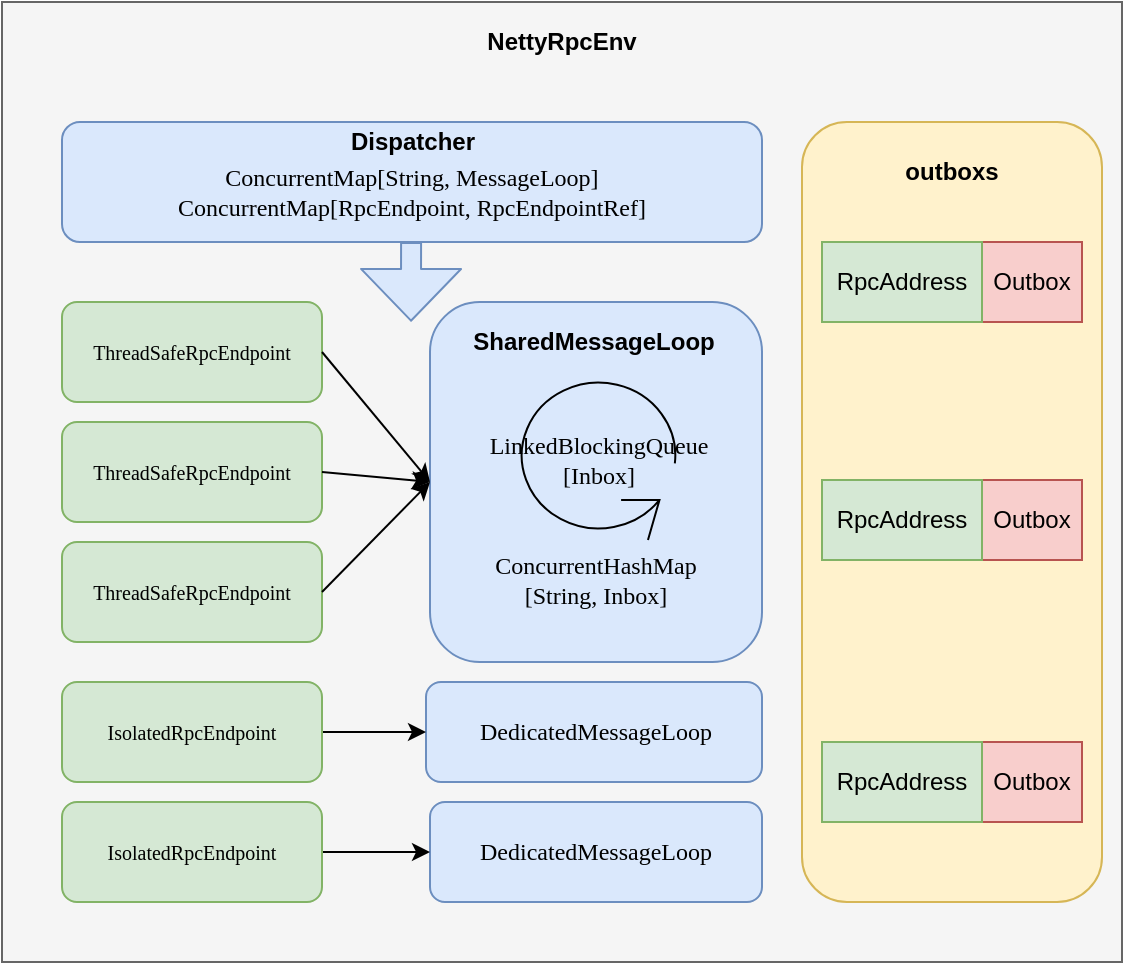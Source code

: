 <mxfile version="14.5.1" type="device" pages="2"><diagram id="4sxOEDvmSLqkRB3jj3SJ" name="第 1 页"><mxGraphModel dx="922" dy="634" grid="1" gridSize="10" guides="1" tooltips="1" connect="1" arrows="1" fold="1" page="1" pageScale="1" pageWidth="827" pageHeight="1169" math="0" shadow="0"><root><mxCell id="0"/><mxCell id="1" parent="0"/><mxCell id="brP2XBiwOtvh43Von_nq-1" value="" style="rounded=0;whiteSpace=wrap;html=1;fillColor=#f5f5f5;strokeColor=#666666;fontColor=#333333;" parent="1" vertex="1"><mxGeometry x="80" y="80" width="560" height="480" as="geometry"/></mxCell><mxCell id="brP2XBiwOtvh43Von_nq-2" value="NettyRpcEnv" style="text;html=1;strokeColor=none;fillColor=none;align=center;verticalAlign=middle;whiteSpace=wrap;rounded=0;fontStyle=1" parent="1" vertex="1"><mxGeometry x="340" y="90" width="40" height="20" as="geometry"/></mxCell><mxCell id="brP2XBiwOtvh43Von_nq-3" value="" style="rounded=1;whiteSpace=wrap;html=1;fillColor=#fff2cc;strokeColor=#d6b656;" parent="1" vertex="1"><mxGeometry x="480" y="140" width="150" height="390" as="geometry"/></mxCell><mxCell id="brP2XBiwOtvh43Von_nq-4" value="outboxs" style="text;html=1;strokeColor=none;fillColor=none;align=center;verticalAlign=middle;whiteSpace=wrap;rounded=0;fontStyle=1" parent="1" vertex="1"><mxGeometry x="535" y="155" width="40" height="20" as="geometry"/></mxCell><mxCell id="brP2XBiwOtvh43Von_nq-5" value="" style="rounded=1;whiteSpace=wrap;html=1;fillColor=#dae8fc;strokeColor=#6c8ebf;" parent="1" vertex="1"><mxGeometry x="110" y="140" width="350" height="60" as="geometry"/></mxCell><mxCell id="brP2XBiwOtvh43Von_nq-6" value="Dispatcher" style="text;html=1;strokeColor=none;fillColor=none;align=center;verticalAlign=middle;whiteSpace=wrap;rounded=0;fontStyle=1" parent="1" vertex="1"><mxGeometry x="242.5" y="140" width="85" height="20" as="geometry"/></mxCell><mxCell id="brP2XBiwOtvh43Von_nq-8" value="Outbox" style="rounded=0;whiteSpace=wrap;html=1;fillColor=#f8cecc;strokeColor=#b85450;" parent="1" vertex="1"><mxGeometry x="570" y="200" width="50" height="40" as="geometry"/></mxCell><mxCell id="brP2XBiwOtvh43Von_nq-9" value="RpcAddress" style="rounded=0;whiteSpace=wrap;html=1;fillColor=#d5e8d4;strokeColor=#82b366;" parent="1" vertex="1"><mxGeometry x="490" y="200" width="80" height="40" as="geometry"/></mxCell><mxCell id="brP2XBiwOtvh43Von_nq-10" value="Outbox" style="rounded=0;whiteSpace=wrap;html=1;fillColor=#f8cecc;strokeColor=#b85450;" parent="1" vertex="1"><mxGeometry x="570" y="319" width="50" height="40" as="geometry"/></mxCell><mxCell id="brP2XBiwOtvh43Von_nq-11" value="RpcAddress" style="rounded=0;whiteSpace=wrap;html=1;fillColor=#d5e8d4;strokeColor=#82b366;" parent="1" vertex="1"><mxGeometry x="490" y="319" width="80" height="40" as="geometry"/></mxCell><mxCell id="brP2XBiwOtvh43Von_nq-12" value="Outbox" style="rounded=0;whiteSpace=wrap;html=1;fillColor=#f8cecc;strokeColor=#b85450;" parent="1" vertex="1"><mxGeometry x="570" y="450" width="50" height="40" as="geometry"/></mxCell><mxCell id="brP2XBiwOtvh43Von_nq-13" value="RpcAddress" style="rounded=0;whiteSpace=wrap;html=1;fillColor=#d5e8d4;strokeColor=#82b366;" parent="1" vertex="1"><mxGeometry x="490" y="450" width="80" height="40" as="geometry"/></mxCell><mxCell id="brP2XBiwOtvh43Von_nq-15" value="" style="rounded=1;whiteSpace=wrap;html=1;fillColor=#dae8fc;strokeColor=#6c8ebf;" parent="1" vertex="1"><mxGeometry x="294" y="230" width="166" height="180" as="geometry"/></mxCell><mxCell id="brP2XBiwOtvh43Von_nq-16" value="" style="rounded=1;whiteSpace=wrap;html=1;fillColor=#dae8fc;strokeColor=#6c8ebf;" parent="1" vertex="1"><mxGeometry x="294" y="480" width="166" height="50" as="geometry"/></mxCell><mxCell id="brP2XBiwOtvh43Von_nq-17" value="SharedMessageLoop" style="text;html=1;strokeColor=none;fillColor=none;align=center;verticalAlign=middle;whiteSpace=wrap;rounded=0;fontStyle=1" parent="1" vertex="1"><mxGeometry x="317" y="230" width="118" height="40" as="geometry"/></mxCell><mxCell id="brP2XBiwOtvh43Von_nq-18" value="" style="rounded=1;whiteSpace=wrap;html=1;fillColor=#dae8fc;strokeColor=#6c8ebf;" parent="1" vertex="1"><mxGeometry x="292" y="420" width="168" height="50" as="geometry"/></mxCell><mxCell id="brP2XBiwOtvh43Von_nq-19" value="&lt;p class=&quot;p1&quot; style=&quot;margin: 0px ; font-stretch: normal ; line-height: normal ; font-family: &amp;#34;menlo&amp;#34;&quot;&gt;&lt;span class=&quot;s1&quot;&gt;DedicatedMessageLoop&lt;/span&gt;&lt;/p&gt;" style="text;html=1;strokeColor=none;fillColor=none;align=center;verticalAlign=middle;whiteSpace=wrap;rounded=0;" parent="1" vertex="1"><mxGeometry x="302" y="490" width="150" height="30" as="geometry"/></mxCell><mxCell id="brP2XBiwOtvh43Von_nq-21" value="&lt;p class=&quot;p1&quot; style=&quot;margin: 0px ; font-stretch: normal ; line-height: normal ; font-family: &amp;#34;menlo&amp;#34;&quot;&gt;&lt;span class=&quot;s1&quot;&gt;DedicatedMessageLoop&lt;/span&gt;&lt;/p&gt;" style="text;html=1;strokeColor=none;fillColor=none;align=center;verticalAlign=middle;whiteSpace=wrap;rounded=0;" parent="1" vertex="1"><mxGeometry x="302" y="430" width="150" height="30" as="geometry"/></mxCell><mxCell id="brP2XBiwOtvh43Von_nq-29" style="edgeStyle=orthogonalEdgeStyle;rounded=0;orthogonalLoop=1;jettySize=auto;html=1;entryX=0;entryY=0.5;entryDx=0;entryDy=0;fontSize=10;" parent="1" source="brP2XBiwOtvh43Von_nq-22" target="brP2XBiwOtvh43Von_nq-16" edge="1"><mxGeometry relative="1" as="geometry"/></mxCell><mxCell id="brP2XBiwOtvh43Von_nq-22" value="&lt;span style=&quot;font-family: &amp;#34;menlo&amp;#34; ; font-size: 10px&quot;&gt;IsolatedRpcEndpoint&lt;/span&gt;" style="rounded=1;whiteSpace=wrap;html=1;fillColor=#d5e8d4;strokeColor=#82b366;" parent="1" vertex="1"><mxGeometry x="110" y="480" width="130" height="50" as="geometry"/></mxCell><mxCell id="brP2XBiwOtvh43Von_nq-23" value="&lt;p class=&quot;p1&quot; style=&quot;margin: 0px; font-stretch: normal; line-height: normal; font-family: menlo; font-size: 10px;&quot;&gt;&lt;span class=&quot;s1&quot; style=&quot;font-size: 10px;&quot;&gt;ThreadSafeRpcEndpoint&lt;/span&gt;&lt;/p&gt;" style="rounded=1;whiteSpace=wrap;html=1;fontSize=10;fillColor=#d5e8d4;strokeColor=#82b366;" parent="1" vertex="1"><mxGeometry x="110" y="290" width="130" height="50" as="geometry"/></mxCell><mxCell id="brP2XBiwOtvh43Von_nq-24" value="&lt;span style=&quot;font-family: &amp;#34;menlo&amp;#34; ; font-size: 10px&quot;&gt;ThreadSafeRpcEndpoint&lt;/span&gt;" style="rounded=1;whiteSpace=wrap;html=1;fillColor=#d5e8d4;strokeColor=#82b366;" parent="1" vertex="1"><mxGeometry x="110" y="230" width="130" height="50" as="geometry"/></mxCell><mxCell id="brP2XBiwOtvh43Von_nq-28" style="edgeStyle=orthogonalEdgeStyle;rounded=0;orthogonalLoop=1;jettySize=auto;html=1;entryX=0;entryY=0.5;entryDx=0;entryDy=0;fontSize=10;" parent="1" source="brP2XBiwOtvh43Von_nq-25" target="brP2XBiwOtvh43Von_nq-18" edge="1"><mxGeometry relative="1" as="geometry"/></mxCell><mxCell id="brP2XBiwOtvh43Von_nq-25" value="&lt;span style=&quot;font-family: menlo; font-size: 10px;&quot;&gt;IsolatedRpcEndpoint&lt;/span&gt;" style="rounded=1;whiteSpace=wrap;html=1;fontSize=10;fillColor=#d5e8d4;strokeColor=#82b366;" parent="1" vertex="1"><mxGeometry x="110" y="420" width="130" height="50" as="geometry"/></mxCell><mxCell id="brP2XBiwOtvh43Von_nq-26" value="&lt;p class=&quot;p1&quot; style=&quot;margin: 0px ; font-stretch: normal ; line-height: normal ; font-family: &amp;#34;menlo&amp;#34;&quot;&gt;&lt;span style=&quot;font-size: 10px&quot;&gt;ThreadSafeRpcEndpoint&lt;/span&gt;&lt;br&gt;&lt;/p&gt;" style="rounded=1;whiteSpace=wrap;html=1;fillColor=#d5e8d4;strokeColor=#82b366;" parent="1" vertex="1"><mxGeometry x="110" y="350" width="130" height="50" as="geometry"/></mxCell><mxCell id="brP2XBiwOtvh43Von_nq-30" value="" style="endArrow=classic;html=1;fontSize=10;exitX=1;exitY=0.5;exitDx=0;exitDy=0;entryX=0;entryY=0.5;entryDx=0;entryDy=0;" parent="1" source="brP2XBiwOtvh43Von_nq-24" target="brP2XBiwOtvh43Von_nq-15" edge="1"><mxGeometry width="50" height="50" relative="1" as="geometry"><mxPoint x="340" y="400" as="sourcePoint"/><mxPoint x="390" y="350" as="targetPoint"/></mxGeometry></mxCell><mxCell id="brP2XBiwOtvh43Von_nq-31" value="" style="endArrow=classic;html=1;fontSize=10;exitX=1;exitY=0.5;exitDx=0;exitDy=0;entryX=0;entryY=0.5;entryDx=0;entryDy=0;" parent="1" source="brP2XBiwOtvh43Von_nq-26" target="brP2XBiwOtvh43Von_nq-15" edge="1"><mxGeometry width="50" height="50" relative="1" as="geometry"><mxPoint x="340" y="400" as="sourcePoint"/><mxPoint x="390" y="350" as="targetPoint"/></mxGeometry></mxCell><mxCell id="brP2XBiwOtvh43Von_nq-32" value="" style="endArrow=classic;html=1;fontSize=10;exitX=1;exitY=0.5;exitDx=0;exitDy=0;entryX=0;entryY=0.5;entryDx=0;entryDy=0;" parent="1" source="brP2XBiwOtvh43Von_nq-23" target="brP2XBiwOtvh43Von_nq-15" edge="1"><mxGeometry width="50" height="50" relative="1" as="geometry"><mxPoint x="340" y="400" as="sourcePoint"/><mxPoint x="390" y="350" as="targetPoint"/></mxGeometry></mxCell><mxCell id="brP2XBiwOtvh43Von_nq-33" value="&lt;p class=&quot;p1&quot; style=&quot;margin: 0px ; font-stretch: normal ; font-size: 12px ; line-height: normal ; font-family: &amp;#34;menlo&amp;#34;&quot;&gt;&lt;span class=&quot;s1&quot;&gt;ConcurrentMap[String, MessageLoop]&lt;/span&gt;&lt;/p&gt;&lt;p class=&quot;p1&quot; style=&quot;margin: 0px ; font-stretch: normal ; font-size: 12px ; line-height: normal ; font-family: &amp;#34;menlo&amp;#34;&quot;&gt;&lt;span class=&quot;s1&quot;&gt;&lt;/span&gt;&lt;/p&gt;&lt;p class=&quot;p1&quot; style=&quot;margin: 0px ; font-stretch: normal ; font-size: 12px ; line-height: normal ; font-family: &amp;#34;menlo&amp;#34;&quot;&gt;&lt;span class=&quot;s1&quot;&gt;ConcurrentMap[&lt;/span&gt;&lt;span class=&quot;s1&quot;&gt;RpcEndpoint, RpcEndpointRef]&lt;/span&gt;&lt;/p&gt;" style="text;html=1;strokeColor=none;fillColor=none;align=center;verticalAlign=middle;whiteSpace=wrap;rounded=0;fontSize=10;" parent="1" vertex="1"><mxGeometry x="130" y="155" width="310" height="40" as="geometry"/></mxCell><mxCell id="brP2XBiwOtvh43Von_nq-34" value="" style="shape=flexArrow;endArrow=classic;html=1;fontSize=10;entryX=0.366;entryY=0.333;entryDx=0;entryDy=0;entryPerimeter=0;exitX=0.5;exitY=1;exitDx=0;exitDy=0;endWidth=39;endSize=8.29;fillColor=#dae8fc;strokeColor=#6c8ebf;" parent="1" edge="1"><mxGeometry width="50" height="50" relative="1" as="geometry"><mxPoint x="284.54" y="200" as="sourcePoint"/><mxPoint x="284.5" y="239.84" as="targetPoint"/></mxGeometry></mxCell><mxCell id="brP2XBiwOtvh43Von_nq-35" value="&lt;p class=&quot;p1&quot; style=&quot;margin: 0px; font-stretch: normal; font-size: 12px; line-height: normal; font-family: menlo;&quot;&gt;&lt;span class=&quot;s1&quot; style=&quot;font-size: 12px;&quot;&gt;LinkedBlockingQueue&lt;/span&gt;&lt;/p&gt;&lt;p class=&quot;p1&quot; style=&quot;margin: 0px; font-stretch: normal; font-size: 12px; line-height: normal; font-family: menlo;&quot;&gt;&lt;span class=&quot;s1&quot; style=&quot;font-size: 12px;&quot;&gt;[Inbox]&lt;/span&gt;&lt;/p&gt;" style="text;html=1;strokeColor=none;fillColor=none;align=center;verticalAlign=middle;whiteSpace=wrap;rounded=0;fontSize=12;" parent="1" vertex="1"><mxGeometry x="281.5" y="299" width="193" height="20" as="geometry"/></mxCell><mxCell id="brP2XBiwOtvh43Von_nq-36" value="&lt;p class=&quot;p1&quot; style=&quot;margin: 0px; font-stretch: normal; font-size: 12px; line-height: normal; font-family: menlo;&quot;&gt;&lt;span class=&quot;s1&quot; style=&quot;font-size: 12px;&quot;&gt;ConcurrentHashMap&lt;/span&gt;&lt;/p&gt;&lt;p class=&quot;p1&quot; style=&quot;margin: 0px; font-stretch: normal; font-size: 12px; line-height: normal; font-family: menlo;&quot;&gt;&lt;span class=&quot;s1&quot; style=&quot;font-size: 12px;&quot;&gt;[String, Inbox]&lt;/span&gt;&lt;/p&gt;" style="text;html=1;strokeColor=none;fillColor=none;align=center;verticalAlign=middle;whiteSpace=wrap;rounded=0;fontSize=12;" parent="1" vertex="1"><mxGeometry x="257" y="359" width="240" height="20" as="geometry"/></mxCell><mxCell id="brP2XBiwOtvh43Von_nq-38" value="" style="shape=mxgraph.bpmn.loop;html=1;outlineConnect=0;fontSize=12;direction=north;" parent="1" vertex="1"><mxGeometry x="335.5" y="267" width="83" height="82" as="geometry"/></mxCell></root></mxGraphModel></diagram><diagram id="pCarol3adr0bDQkO5035" name="第 2 页"><mxGraphModel dx="2501" dy="895" grid="0" gridSize="10" guides="1" tooltips="1" connect="1" arrows="1" fold="1" page="0" pageScale="1" pageWidth="827" pageHeight="1169" math="0" shadow="0"><root><mxCell id="9fQCJ-NzLYrkk42PaSMR-0"/><mxCell id="9fQCJ-NzLYrkk42PaSMR-1" parent="9fQCJ-NzLYrkk42PaSMR-0"/><mxCell id="9fQCJ-NzLYrkk42PaSMR-124" value="" style="rounded=0;whiteSpace=wrap;html=1;align=center;" vertex="1" parent="9fQCJ-NzLYrkk42PaSMR-1"><mxGeometry x="-810" y="428" width="710" height="552" as="geometry"/></mxCell><mxCell id="9fQCJ-NzLYrkk42PaSMR-123" style="edgeStyle=orthogonalEdgeStyle;rounded=0;orthogonalLoop=1;jettySize=auto;html=1;exitX=1;exitY=0.5;exitDx=0;exitDy=0;startArrow=none;startFill=0;endArrow=classic;endFill=1;entryX=0.5;entryY=0;entryDx=0;entryDy=0;" edge="1" parent="9fQCJ-NzLYrkk42PaSMR-1" source="9fQCJ-NzLYrkk42PaSMR-3" target="9fQCJ-NzLYrkk42PaSMR-15"><mxGeometry relative="1" as="geometry"><mxPoint x="-340" y="470" as="targetPoint"/></mxGeometry></mxCell><mxCell id="9fQCJ-NzLYrkk42PaSMR-3" value="&lt;b&gt;send&lt;/b&gt;, like udp" style="rounded=1;whiteSpace=wrap;html=1;fillColor=#dae8fc;strokeColor=#6c8ebf;" vertex="1" parent="9fQCJ-NzLYrkk42PaSMR-1"><mxGeometry x="-637" y="438" width="110" height="50" as="geometry"/></mxCell><mxCell id="9fQCJ-NzLYrkk42PaSMR-122" style="edgeStyle=orthogonalEdgeStyle;rounded=0;orthogonalLoop=1;jettySize=auto;html=1;entryX=0.5;entryY=0;entryDx=0;entryDy=0;startArrow=none;startFill=0;endArrow=classic;endFill=1;" edge="1" parent="9fQCJ-NzLYrkk42PaSMR-1" source="9fQCJ-NzLYrkk42PaSMR-4" target="9fQCJ-NzLYrkk42PaSMR-15"><mxGeometry relative="1" as="geometry"/></mxCell><mxCell id="9fQCJ-NzLYrkk42PaSMR-4" value="&lt;b&gt;ask&lt;/b&gt;, like tcp" style="rounded=1;whiteSpace=wrap;html=1;fillColor=#dae8fc;strokeColor=#6c8ebf;" vertex="1" parent="9fQCJ-NzLYrkk42PaSMR-1"><mxGeometry x="-266" y="438" width="110" height="50" as="geometry"/></mxCell><mxCell id="9fQCJ-NzLYrkk42PaSMR-5" value="NettyRpcEnv" style="text;html=1;strokeColor=none;fillColor=none;align=center;verticalAlign=middle;whiteSpace=wrap;rounded=0;fontStyle=1" vertex="1" parent="9fQCJ-NzLYrkk42PaSMR-1"><mxGeometry x="-793" y="453" width="80" height="20" as="geometry"/></mxCell><mxCell id="9fQCJ-NzLYrkk42PaSMR-10" value="" style="rounded=0;whiteSpace=wrap;html=1;" vertex="1" parent="9fQCJ-NzLYrkk42PaSMR-1"><mxGeometry x="-800" y="550" width="430" height="150" as="geometry"/></mxCell><mxCell id="9fQCJ-NzLYrkk42PaSMR-118" style="edgeStyle=orthogonalEdgeStyle;rounded=0;orthogonalLoop=1;jettySize=auto;html=1;entryX=0.5;entryY=0;entryDx=0;entryDy=0;startArrow=none;startFill=0;endArrow=classic;endFill=1;" edge="1" parent="9fQCJ-NzLYrkk42PaSMR-1" source="9fQCJ-NzLYrkk42PaSMR-15" target="9fQCJ-NzLYrkk42PaSMR-10"><mxGeometry relative="1" as="geometry"><Array as="points"><mxPoint x="-585" y="515"/></Array></mxGeometry></mxCell><mxCell id="9fQCJ-NzLYrkk42PaSMR-153" value="N" style="edgeLabel;html=1;align=center;verticalAlign=middle;resizable=0;points=[];" vertex="1" connectable="0" parent="9fQCJ-NzLYrkk42PaSMR-118"><mxGeometry x="-0.255" y="-1" relative="1" as="geometry"><mxPoint as="offset"/></mxGeometry></mxCell><mxCell id="9fQCJ-NzLYrkk42PaSMR-119" style="edgeStyle=orthogonalEdgeStyle;rounded=0;orthogonalLoop=1;jettySize=auto;html=1;entryX=0.5;entryY=0;entryDx=0;entryDy=0;startArrow=none;startFill=0;endArrow=classic;endFill=1;" edge="1" parent="9fQCJ-NzLYrkk42PaSMR-1" source="9fQCJ-NzLYrkk42PaSMR-15" target="9fQCJ-NzLYrkk42PaSMR-116"><mxGeometry relative="1" as="geometry"><Array as="points"><mxPoint x="-211" y="515"/></Array></mxGeometry></mxCell><mxCell id="9fQCJ-NzLYrkk42PaSMR-155" value="Y" style="edgeLabel;html=1;align=center;verticalAlign=middle;resizable=0;points=[];" vertex="1" connectable="0" parent="9fQCJ-NzLYrkk42PaSMR-119"><mxGeometry x="-0.193" y="2" relative="1" as="geometry"><mxPoint as="offset"/></mxGeometry></mxCell><mxCell id="9fQCJ-NzLYrkk42PaSMR-15" value="remote?" style="rhombus;whiteSpace=wrap;html=1;fillColor=#ffe6cc;strokeColor=#d79b00;" vertex="1" parent="9fQCJ-NzLYrkk42PaSMR-1"><mxGeometry x="-400" y="490" width="110" height="50" as="geometry"/></mxCell><mxCell id="9fQCJ-NzLYrkk42PaSMR-16" value="Dispatcher" style="text;html=1;strokeColor=none;fillColor=none;align=center;verticalAlign=middle;whiteSpace=wrap;rounded=0;fontStyle=1" vertex="1" parent="9fQCJ-NzLYrkk42PaSMR-1"><mxGeometry x="-605" y="560" width="40" height="20" as="geometry"/></mxCell><mxCell id="9fQCJ-NzLYrkk42PaSMR-22" value="" style="rounded=0;whiteSpace=wrap;html=1;" vertex="1" parent="9fQCJ-NzLYrkk42PaSMR-1"><mxGeometry x="-800" y="726" width="190" height="140" as="geometry"/></mxCell><mxCell id="9fQCJ-NzLYrkk42PaSMR-23" value="Inbox" style="text;html=1;strokeColor=none;fillColor=none;align=center;verticalAlign=middle;whiteSpace=wrap;rounded=0;fontStyle=1" vertex="1" parent="9fQCJ-NzLYrkk42PaSMR-1"><mxGeometry x="-730" y="727" width="40" height="20" as="geometry"/></mxCell><mxCell id="9fQCJ-NzLYrkk42PaSMR-30" value="Endpoint" style="rounded=0;whiteSpace=wrap;html=1;dashed=1;fillColor=#d5e8d4;strokeColor=#82b366;" vertex="1" parent="9fQCJ-NzLYrkk42PaSMR-1"><mxGeometry x="-790" y="760" width="70" height="40" as="geometry"/></mxCell><mxCell id="9fQCJ-NzLYrkk42PaSMR-31" value="MessageList" style="text;html=1;strokeColor=none;fillColor=none;align=center;verticalAlign=middle;whiteSpace=wrap;rounded=0;dashed=1;" vertex="1" parent="9fQCJ-NzLYrkk42PaSMR-1"><mxGeometry x="-715" y="802" width="90" height="20" as="geometry"/></mxCell><mxCell id="9fQCJ-NzLYrkk42PaSMR-32" value="" style="rounded=0;whiteSpace=wrap;html=1;fillColor=#d5e8d4;strokeColor=#82b366;" vertex="1" parent="9fQCJ-NzLYrkk42PaSMR-1"><mxGeometry x="-710" y="760" width="90" height="40" as="geometry"/></mxCell><mxCell id="9fQCJ-NzLYrkk42PaSMR-33" value="1" style="ellipse;whiteSpace=wrap;html=1;aspect=fixed;" vertex="1" parent="9fQCJ-NzLYrkk42PaSMR-1"><mxGeometry x="-706" y="767.5" width="25" height="25" as="geometry"/></mxCell><mxCell id="9fQCJ-NzLYrkk42PaSMR-34" value="2" style="ellipse;whiteSpace=wrap;html=1;aspect=fixed;" vertex="1" parent="9fQCJ-NzLYrkk42PaSMR-1"><mxGeometry x="-678.5" y="767.5" width="25" height="25" as="geometry"/></mxCell><mxCell id="9fQCJ-NzLYrkk42PaSMR-35" value="3" style="ellipse;whiteSpace=wrap;html=1;aspect=fixed;" vertex="1" parent="9fQCJ-NzLYrkk42PaSMR-1"><mxGeometry x="-651" y="767.5" width="25" height="25" as="geometry"/></mxCell><mxCell id="9fQCJ-NzLYrkk42PaSMR-41" style="edgeStyle=orthogonalEdgeStyle;rounded=0;orthogonalLoop=1;jettySize=auto;html=1;exitX=0.5;exitY=0;exitDx=0;exitDy=0;entryX=0.5;entryY=1;entryDx=0;entryDy=0;" edge="1" parent="9fQCJ-NzLYrkk42PaSMR-1" source="9fQCJ-NzLYrkk42PaSMR-40" target="9fQCJ-NzLYrkk42PaSMR-30"><mxGeometry relative="1" as="geometry"/></mxCell><mxCell id="9fQCJ-NzLYrkk42PaSMR-44" value="use" style="edgeLabel;html=1;align=center;verticalAlign=middle;resizable=0;points=[];" vertex="1" connectable="0" parent="9fQCJ-NzLYrkk42PaSMR-41"><mxGeometry y="2" relative="1" as="geometry"><mxPoint as="offset"/></mxGeometry></mxCell><mxCell id="9fQCJ-NzLYrkk42PaSMR-42" style="edgeStyle=orthogonalEdgeStyle;rounded=0;orthogonalLoop=1;jettySize=auto;html=1;" edge="1" parent="9fQCJ-NzLYrkk42PaSMR-1"><mxGeometry relative="1" as="geometry"><mxPoint x="-710" y="843" as="sourcePoint"/><mxPoint x="-670" y="820" as="targetPoint"/><Array as="points"><mxPoint x="-670" y="843"/></Array></mxGeometry></mxCell><mxCell id="9fQCJ-NzLYrkk42PaSMR-45" value="poll" style="edgeLabel;html=1;align=center;verticalAlign=middle;resizable=0;points=[];" vertex="1" connectable="0" parent="9fQCJ-NzLYrkk42PaSMR-42"><mxGeometry x="-0.302" y="1" relative="1" as="geometry"><mxPoint x="-2" as="offset"/></mxGeometry></mxCell><mxCell id="9fQCJ-NzLYrkk42PaSMR-40" value="process" style="rounded=1;whiteSpace=wrap;html=1;fillColor=#dae8fc;strokeColor=#6c8ebf;" vertex="1" parent="9fQCJ-NzLYrkk42PaSMR-1"><mxGeometry x="-790" y="827" width="80" height="30" as="geometry"/></mxCell><mxCell id="9fQCJ-NzLYrkk42PaSMR-59" style="edgeStyle=orthogonalEdgeStyle;rounded=0;orthogonalLoop=1;jettySize=auto;html=1;exitX=0;exitY=0.75;exitDx=0;exitDy=0;entryX=1;entryY=0.75;entryDx=0;entryDy=0;" edge="1" parent="9fQCJ-NzLYrkk42PaSMR-1"><mxGeometry relative="1" as="geometry"><mxPoint x="-559" y="839" as="sourcePoint"/><mxPoint x="-610" y="839" as="targetPoint"/></mxGeometry></mxCell><mxCell id="9fQCJ-NzLYrkk42PaSMR-61" value="post" style="edgeLabel;html=1;align=center;verticalAlign=middle;resizable=0;points=[];" vertex="1" connectable="0" parent="9fQCJ-NzLYrkk42PaSMR-59"><mxGeometry x="0.059" y="3" relative="1" as="geometry"><mxPoint y="5" as="offset"/></mxGeometry></mxCell><mxCell id="9fQCJ-NzLYrkk42PaSMR-46" value="" style="rounded=0;whiteSpace=wrap;html=1;" vertex="1" parent="9fQCJ-NzLYrkk42PaSMR-1"><mxGeometry x="-559" y="726" width="190" height="140" as="geometry"/></mxCell><mxCell id="9fQCJ-NzLYrkk42PaSMR-47" value="MessageLoop" style="text;html=1;strokeColor=none;fillColor=none;align=center;verticalAlign=middle;whiteSpace=wrap;rounded=0;fontStyle=1" vertex="1" parent="9fQCJ-NzLYrkk42PaSMR-1"><mxGeometry x="-504.5" y="730" width="85" height="20" as="geometry"/></mxCell><mxCell id="9fQCJ-NzLYrkk42PaSMR-54" style="edgeStyle=orthogonalEdgeStyle;rounded=0;orthogonalLoop=1;jettySize=auto;html=1;exitX=1;exitY=0.5;exitDx=0;exitDy=0;entryX=0.941;entryY=1.05;entryDx=0;entryDy=0;entryPerimeter=0;" edge="1" parent="9fQCJ-NzLYrkk42PaSMR-1" source="9fQCJ-NzLYrkk42PaSMR-48" target="9fQCJ-NzLYrkk42PaSMR-49"><mxGeometry relative="1" as="geometry"/></mxCell><mxCell id="9fQCJ-NzLYrkk42PaSMR-55" value="loop" style="edgeLabel;html=1;align=center;verticalAlign=middle;resizable=0;points=[];" vertex="1" connectable="0" parent="9fQCJ-NzLYrkk42PaSMR-54"><mxGeometry x="-0.27" y="1" relative="1" as="geometry"><mxPoint y="9.5" as="offset"/></mxGeometry></mxCell><mxCell id="9fQCJ-NzLYrkk42PaSMR-48" value="ThreadPoolExecutor" style="ellipse;whiteSpace=wrap;html=1;fillColor=#f8cecc;strokeColor=#b85450;" vertex="1" parent="9fQCJ-NzLYrkk42PaSMR-1"><mxGeometry x="-547" y="810" width="125" height="47" as="geometry"/></mxCell><mxCell id="9fQCJ-NzLYrkk42PaSMR-49" value="" style="rounded=0;whiteSpace=wrap;html=1;fillColor=#d5e8d4;strokeColor=#82b366;" vertex="1" parent="9fQCJ-NzLYrkk42PaSMR-1"><mxGeometry x="-547" y="758" width="170" height="40" as="geometry"/></mxCell><mxCell id="9fQCJ-NzLYrkk42PaSMR-50" value="1" style="ellipse;whiteSpace=wrap;html=1;aspect=fixed;" vertex="1" parent="9fQCJ-NzLYrkk42PaSMR-1"><mxGeometry x="-542" y="765.5" width="25" height="25" as="geometry"/></mxCell><mxCell id="9fQCJ-NzLYrkk42PaSMR-51" value="2" style="ellipse;whiteSpace=wrap;html=1;aspect=fixed;" vertex="1" parent="9fQCJ-NzLYrkk42PaSMR-1"><mxGeometry x="-512.5" y="765.5" width="25" height="25" as="geometry"/></mxCell><mxCell id="9fQCJ-NzLYrkk42PaSMR-52" value="ActiveInboxQueue" style="text;html=1;strokeColor=none;fillColor=none;align=center;verticalAlign=middle;whiteSpace=wrap;rounded=0;" vertex="1" parent="9fQCJ-NzLYrkk42PaSMR-1"><mxGeometry x="-480" y="768.5" width="100" height="20" as="geometry"/></mxCell><mxCell id="9fQCJ-NzLYrkk42PaSMR-56" style="edgeStyle=orthogonalEdgeStyle;rounded=0;orthogonalLoop=1;jettySize=auto;html=1;entryX=0;entryY=0.5;entryDx=0;entryDy=0;dashed=1;" edge="1" parent="9fQCJ-NzLYrkk42PaSMR-1" source="9fQCJ-NzLYrkk42PaSMR-22" target="9fQCJ-NzLYrkk42PaSMR-49"><mxGeometry relative="1" as="geometry"><Array as="points"><mxPoint x="-590" y="778"/><mxPoint x="-590" y="778"/></Array></mxGeometry></mxCell><mxCell id="9fQCJ-NzLYrkk42PaSMR-57" value="active" style="edgeLabel;html=1;align=center;verticalAlign=middle;resizable=0;points=[];" vertex="1" connectable="0" parent="9fQCJ-NzLYrkk42PaSMR-56"><mxGeometry x="-0.511" relative="1" as="geometry"><mxPoint x="5" y="-9.5" as="offset"/></mxGeometry></mxCell><mxCell id="9fQCJ-NzLYrkk42PaSMR-63" style="edgeStyle=orthogonalEdgeStyle;rounded=0;orthogonalLoop=1;jettySize=auto;html=1;exitX=0;exitY=0;exitDx=0;exitDy=34.5;exitPerimeter=0;entryX=0.75;entryY=1;entryDx=0;entryDy=0;startArrow=classic;startFill=1;endArrow=none;endFill=0;" edge="1" parent="9fQCJ-NzLYrkk42PaSMR-1" source="9fQCJ-NzLYrkk42PaSMR-62" target="9fQCJ-NzLYrkk42PaSMR-46"><mxGeometry relative="1" as="geometry"/></mxCell><mxCell id="9fQCJ-NzLYrkk42PaSMR-64" value="inherit" style="edgeLabel;html=1;align=center;verticalAlign=middle;resizable=0;points=[];" vertex="1" connectable="0" parent="9fQCJ-NzLYrkk42PaSMR-63"><mxGeometry x="-0.055" y="4" relative="1" as="geometry"><mxPoint x="-19" y="15.5" as="offset"/></mxGeometry></mxCell><mxCell id="9fQCJ-NzLYrkk42PaSMR-62" value="" style="shape=callout;whiteSpace=wrap;html=1;perimeter=calloutPerimeter;direction=west;" vertex="1" parent="9fQCJ-NzLYrkk42PaSMR-1"><mxGeometry x="-659.5" y="857" width="155" height="109" as="geometry"/></mxCell><mxCell id="9fQCJ-NzLYrkk42PaSMR-65" value="&lt;b&gt;SharedMessageLoop&lt;/b&gt; and&lt;br&gt;&lt;b&gt;DedicatedMessageLoop &lt;/b&gt;&lt;br&gt;have reference of Inbox, &lt;br&gt;so can post message" style="text;html=1;strokeColor=none;fillColor=none;align=center;verticalAlign=middle;whiteSpace=wrap;rounded=0;" vertex="1" parent="9fQCJ-NzLYrkk42PaSMR-1"><mxGeometry x="-662" y="896" width="160" height="70" as="geometry"/></mxCell><mxCell id="9fQCJ-NzLYrkk42PaSMR-66" value="Map[endpointName: String, MessageLoop]" style="shape=table;html=1;whiteSpace=wrap;startSize=40;container=1;collapsible=0;childLayout=tableLayout;fixedRows=1;rowLines=0;fontStyle=1;align=center;fillColor=#d5e8d4;strokeColor=#82b366;" vertex="1" parent="9fQCJ-NzLYrkk42PaSMR-1"><mxGeometry x="-793" y="590" width="290" height="100" as="geometry"/></mxCell><mxCell id="9fQCJ-NzLYrkk42PaSMR-67" value="" style="shape=partialRectangle;html=1;whiteSpace=wrap;collapsible=0;dropTarget=0;pointerEvents=0;fillColor=none;top=0;left=0;bottom=1;right=0;points=[[0,0.5],[1,0.5]];portConstraint=eastwest;" vertex="1" parent="9fQCJ-NzLYrkk42PaSMR-66"><mxGeometry y="40" width="290" height="30" as="geometry"/></mxCell><mxCell id="9fQCJ-NzLYrkk42PaSMR-68" value="IsolatedRpcEndpoint" style="shape=partialRectangle;html=1;whiteSpace=wrap;connectable=0;fillColor=none;top=0;left=0;bottom=0;right=0;overflow=hidden;" vertex="1" parent="9fQCJ-NzLYrkk42PaSMR-67"><mxGeometry width="145" height="30" as="geometry"/></mxCell><mxCell id="9fQCJ-NzLYrkk42PaSMR-69" value="&lt;span style=&quot;text-align: center&quot;&gt;SharedMessageLoop&lt;/span&gt;" style="shape=partialRectangle;html=1;whiteSpace=wrap;connectable=0;fillColor=none;top=0;left=0;bottom=0;right=0;align=left;spacingLeft=6;overflow=hidden;fontStyle=0" vertex="1" parent="9fQCJ-NzLYrkk42PaSMR-67"><mxGeometry x="145" width="145" height="30" as="geometry"/></mxCell><mxCell id="9fQCJ-NzLYrkk42PaSMR-76" value="" style="shape=partialRectangle;html=1;whiteSpace=wrap;collapsible=0;dropTarget=0;pointerEvents=0;fillColor=none;top=0;left=0;bottom=1;right=0;points=[[0,0.5],[1,0.5]];portConstraint=eastwest;" vertex="1" parent="9fQCJ-NzLYrkk42PaSMR-66"><mxGeometry y="70" width="290" height="30" as="geometry"/></mxCell><mxCell id="9fQCJ-NzLYrkk42PaSMR-77" value="ThreadSafeRpcEndpoint" style="shape=partialRectangle;html=1;whiteSpace=wrap;connectable=0;fillColor=none;top=0;left=0;bottom=0;right=0;overflow=hidden;" vertex="1" parent="9fQCJ-NzLYrkk42PaSMR-76"><mxGeometry width="145" height="30" as="geometry"/></mxCell><mxCell id="9fQCJ-NzLYrkk42PaSMR-78" value="&lt;span style=&quot;text-align: center&quot;&gt;DedicatedMessageLoop&lt;/span&gt;" style="shape=partialRectangle;html=1;whiteSpace=wrap;connectable=0;fillColor=none;top=0;left=0;bottom=0;right=0;align=left;spacingLeft=6;overflow=hidden;fontStyle=0" vertex="1" parent="9fQCJ-NzLYrkk42PaSMR-76"><mxGeometry x="145" width="145" height="30" as="geometry"/></mxCell><mxCell id="9fQCJ-NzLYrkk42PaSMR-83" style="edgeStyle=orthogonalEdgeStyle;rounded=0;orthogonalLoop=1;jettySize=auto;html=1;startArrow=none;startFill=0;endArrow=classic;endFill=1;" edge="1" parent="9fQCJ-NzLYrkk42PaSMR-1"><mxGeometry relative="1" as="geometry"><mxPoint x="-430" y="725" as="targetPoint"/><mxPoint x="-430" y="690" as="sourcePoint"/></mxGeometry></mxCell><mxCell id="9fQCJ-NzLYrkk42PaSMR-84" value="registerRpcEndpoint" style="rounded=1;whiteSpace=wrap;html=1;fillColor=#dae8fc;strokeColor=#6c8ebf;" vertex="1" parent="9fQCJ-NzLYrkk42PaSMR-1"><mxGeometry x="-496" y="625" width="120" height="30" as="geometry"/></mxCell><mxCell id="9fQCJ-NzLYrkk42PaSMR-85" value="postMessage" style="rounded=1;whiteSpace=wrap;html=1;fillColor=#dae8fc;strokeColor=#6c8ebf;" vertex="1" parent="9fQCJ-NzLYrkk42PaSMR-1"><mxGeometry x="-496" y="660" width="120" height="30" as="geometry"/></mxCell><mxCell id="9fQCJ-NzLYrkk42PaSMR-86" value="verify" style="rounded=1;whiteSpace=wrap;html=1;fillColor=#dae8fc;strokeColor=#6c8ebf;" vertex="1" parent="9fQCJ-NzLYrkk42PaSMR-1"><mxGeometry x="-496" y="590" width="120" height="30" as="geometry"/></mxCell><mxCell id="9fQCJ-NzLYrkk42PaSMR-87" value="Map[RpcAddress, Outbox]" style="shape=table;html=1;whiteSpace=wrap;startSize=40;container=1;collapsible=0;childLayout=tableLayout;fixedRows=1;rowLines=0;fontStyle=1;align=center;fillColor=#d5e8d4;strokeColor=#82b366;" vertex="1" parent="9fQCJ-NzLYrkk42PaSMR-1"><mxGeometry x="-312" y="600" width="202" height="100" as="geometry"/></mxCell><mxCell id="9fQCJ-NzLYrkk42PaSMR-88" value="" style="shape=partialRectangle;html=1;whiteSpace=wrap;collapsible=0;dropTarget=0;pointerEvents=0;fillColor=none;top=0;left=0;bottom=1;right=0;points=[[0,0.5],[1,0.5]];portConstraint=eastwest;" vertex="1" parent="9fQCJ-NzLYrkk42PaSMR-87"><mxGeometry y="40" width="202" height="30" as="geometry"/></mxCell><mxCell id="9fQCJ-NzLYrkk42PaSMR-89" value="(host, port)" style="shape=partialRectangle;html=1;whiteSpace=wrap;connectable=0;fillColor=none;top=0;left=0;bottom=0;right=0;overflow=hidden;" vertex="1" parent="9fQCJ-NzLYrkk42PaSMR-88"><mxGeometry width="101" height="30" as="geometry"/></mxCell><mxCell id="9fQCJ-NzLYrkk42PaSMR-90" value="&lt;div style=&quot;text-align: center&quot;&gt;&lt;span&gt;Outbox&lt;/span&gt;&lt;/div&gt;" style="shape=partialRectangle;html=1;whiteSpace=wrap;connectable=0;fillColor=none;top=0;left=0;bottom=0;right=0;align=left;spacingLeft=6;overflow=hidden;fontStyle=0" vertex="1" parent="9fQCJ-NzLYrkk42PaSMR-88"><mxGeometry x="101" width="101" height="30" as="geometry"/></mxCell><mxCell id="9fQCJ-NzLYrkk42PaSMR-91" value="" style="shape=partialRectangle;html=1;whiteSpace=wrap;collapsible=0;dropTarget=0;pointerEvents=0;fillColor=none;top=0;left=0;bottom=1;right=0;points=[[0,0.5],[1,0.5]];portConstraint=eastwest;" vertex="1" parent="9fQCJ-NzLYrkk42PaSMR-87"><mxGeometry y="70" width="202" height="30" as="geometry"/></mxCell><mxCell id="9fQCJ-NzLYrkk42PaSMR-92" value="(host, port)" style="shape=partialRectangle;html=1;whiteSpace=wrap;connectable=0;fillColor=none;top=0;left=0;bottom=0;right=0;overflow=hidden;" vertex="1" parent="9fQCJ-NzLYrkk42PaSMR-91"><mxGeometry width="101" height="30" as="geometry"/></mxCell><mxCell id="9fQCJ-NzLYrkk42PaSMR-93" value="&lt;span style=&quot;text-align: center&quot;&gt;Outbox&lt;/span&gt;" style="shape=partialRectangle;html=1;whiteSpace=wrap;connectable=0;fillColor=none;top=0;left=0;bottom=0;right=0;align=left;spacingLeft=6;overflow=hidden;fontStyle=0" vertex="1" parent="9fQCJ-NzLYrkk42PaSMR-91"><mxGeometry x="101" width="101" height="30" as="geometry"/></mxCell><mxCell id="9fQCJ-NzLYrkk42PaSMR-94" value="" style="rounded=0;whiteSpace=wrap;html=1;" vertex="1" parent="9fQCJ-NzLYrkk42PaSMR-1"><mxGeometry x="-312" y="726" width="200" height="140" as="geometry"/></mxCell><mxCell id="9fQCJ-NzLYrkk42PaSMR-95" value="Outbox" style="text;html=1;strokeColor=none;fillColor=none;align=center;verticalAlign=middle;whiteSpace=wrap;rounded=0;fontStyle=1" vertex="1" parent="9fQCJ-NzLYrkk42PaSMR-1"><mxGeometry x="-230" y="727" width="40" height="20" as="geometry"/></mxCell><mxCell id="9fQCJ-NzLYrkk42PaSMR-97" value="MessageList" style="text;html=1;strokeColor=none;fillColor=none;align=center;verticalAlign=middle;whiteSpace=wrap;rounded=0;dashed=1;" vertex="1" parent="9fQCJ-NzLYrkk42PaSMR-1"><mxGeometry x="-215" y="802" width="90" height="20" as="geometry"/></mxCell><mxCell id="9fQCJ-NzLYrkk42PaSMR-98" value="" style="rounded=0;whiteSpace=wrap;html=1;fillColor=#d5e8d4;strokeColor=#82b366;" vertex="1" parent="9fQCJ-NzLYrkk42PaSMR-1"><mxGeometry x="-210" y="760" width="90" height="40" as="geometry"/></mxCell><mxCell id="9fQCJ-NzLYrkk42PaSMR-99" value="2" style="ellipse;whiteSpace=wrap;html=1;aspect=fixed;" vertex="1" parent="9fQCJ-NzLYrkk42PaSMR-1"><mxGeometry x="-176.5" y="767.5" width="25" height="25" as="geometry"/></mxCell><mxCell id="9fQCJ-NzLYrkk42PaSMR-100" value="3" style="ellipse;whiteSpace=wrap;html=1;aspect=fixed;" vertex="1" parent="9fQCJ-NzLYrkk42PaSMR-1"><mxGeometry x="-149" y="767.5" width="25" height="25" as="geometry"/></mxCell><mxCell id="9fQCJ-NzLYrkk42PaSMR-103" style="edgeStyle=orthogonalEdgeStyle;rounded=0;orthogonalLoop=1;jettySize=auto;html=1;" edge="1" parent="9fQCJ-NzLYrkk42PaSMR-1"><mxGeometry relative="1" as="geometry"><mxPoint x="-210" y="843" as="sourcePoint"/><mxPoint x="-170" y="820" as="targetPoint"/><Array as="points"><mxPoint x="-170" y="843"/></Array></mxGeometry></mxCell><mxCell id="9fQCJ-NzLYrkk42PaSMR-104" value="poll" style="edgeLabel;html=1;align=center;verticalAlign=middle;resizable=0;points=[];" vertex="1" connectable="0" parent="9fQCJ-NzLYrkk42PaSMR-103"><mxGeometry x="-0.302" y="1" relative="1" as="geometry"><mxPoint x="-2" as="offset"/></mxGeometry></mxCell><mxCell id="9fQCJ-NzLYrkk42PaSMR-109" style="edgeStyle=orthogonalEdgeStyle;rounded=0;orthogonalLoop=1;jettySize=auto;html=1;exitX=0.5;exitY=0;exitDx=0;exitDy=0;entryX=0.5;entryY=1;entryDx=0;entryDy=0;startArrow=none;startFill=0;endArrow=classic;endFill=1;" edge="1" parent="9fQCJ-NzLYrkk42PaSMR-1" source="9fQCJ-NzLYrkk42PaSMR-105" target="9fQCJ-NzLYrkk42PaSMR-108"><mxGeometry relative="1" as="geometry"/></mxCell><mxCell id="9fQCJ-NzLYrkk42PaSMR-110" value="use" style="edgeLabel;html=1;align=center;verticalAlign=middle;resizable=0;points=[];" vertex="1" connectable="0" parent="9fQCJ-NzLYrkk42PaSMR-109"><mxGeometry x="-0.065" relative="1" as="geometry"><mxPoint y="1" as="offset"/></mxGeometry></mxCell><mxCell id="9fQCJ-NzLYrkk42PaSMR-105" value="drainOutbox" style="rounded=1;whiteSpace=wrap;html=1;fillColor=#dae8fc;strokeColor=#6c8ebf;" vertex="1" parent="9fQCJ-NzLYrkk42PaSMR-1"><mxGeometry x="-305" y="827" width="95" height="30" as="geometry"/></mxCell><mxCell id="9fQCJ-NzLYrkk42PaSMR-106" value="1" style="ellipse;whiteSpace=wrap;html=1;aspect=fixed;" vertex="1" parent="9fQCJ-NzLYrkk42PaSMR-1"><mxGeometry x="-205.5" y="768.5" width="25" height="25" as="geometry"/></mxCell><mxCell id="9fQCJ-NzLYrkk42PaSMR-108" value="TransportClient" style="rounded=0;whiteSpace=wrap;html=1;fillColor=#d5e8d4;strokeColor=#82b366;" vertex="1" parent="9fQCJ-NzLYrkk42PaSMR-1"><mxGeometry x="-305" y="759.5" width="90" height="40" as="geometry"/></mxCell><mxCell id="9fQCJ-NzLYrkk42PaSMR-113" style="edgeStyle=orthogonalEdgeStyle;rounded=0;orthogonalLoop=1;jettySize=auto;html=1;startArrow=none;startFill=0;endArrow=classic;endFill=1;" edge="1" parent="9fQCJ-NzLYrkk42PaSMR-1"><mxGeometry relative="1" as="geometry"><mxPoint x="-180.5" y="725" as="targetPoint"/><mxPoint x="-180.5" y="690" as="sourcePoint"/><Array as="points"><mxPoint x="-180.5" y="700"/><mxPoint x="-180.5" y="700"/></Array></mxGeometry></mxCell><mxCell id="9fQCJ-NzLYrkk42PaSMR-120" style="edgeStyle=orthogonalEdgeStyle;rounded=0;orthogonalLoop=1;jettySize=auto;html=1;exitX=0.5;exitY=1;exitDx=0;exitDy=0;entryX=0.5;entryY=0;entryDx=0;entryDy=0;startArrow=none;startFill=0;endArrow=classic;endFill=1;" edge="1" parent="9fQCJ-NzLYrkk42PaSMR-1" source="9fQCJ-NzLYrkk42PaSMR-116" target="9fQCJ-NzLYrkk42PaSMR-87"><mxGeometry relative="1" as="geometry"/></mxCell><mxCell id="9fQCJ-NzLYrkk42PaSMR-121" value="by address" style="edgeLabel;html=1;align=center;verticalAlign=middle;resizable=0;points=[];" vertex="1" connectable="0" parent="9fQCJ-NzLYrkk42PaSMR-120"><mxGeometry x="-0.2" y="3" relative="1" as="geometry"><mxPoint x="31.5" as="offset"/></mxGeometry></mxCell><mxCell id="9fQCJ-NzLYrkk42PaSMR-116" value="postToOutbox" style="rounded=1;whiteSpace=wrap;html=1;fillColor=#dae8fc;strokeColor=#6c8ebf;" vertex="1" parent="9fQCJ-NzLYrkk42PaSMR-1"><mxGeometry x="-312" y="550" width="202" height="30" as="geometry"/></mxCell><mxCell id="9fQCJ-NzLYrkk42PaSMR-125" value="" style="rounded=0;whiteSpace=wrap;html=1;fillColor=#e1d5e7;strokeColor=#9673a6;" vertex="1" parent="9fQCJ-NzLYrkk42PaSMR-1"><mxGeometry x="-807.5" y="350" width="707.5" height="50" as="geometry"/></mxCell><mxCell id="9fQCJ-NzLYrkk42PaSMR-126" value="NettyRpcEndpointRef" style="text;html=1;strokeColor=none;fillColor=none;align=center;verticalAlign=middle;whiteSpace=wrap;rounded=0;fontStyle=1" vertex="1" parent="9fQCJ-NzLYrkk42PaSMR-1"><mxGeometry x="-768" y="365" width="80" height="20" as="geometry"/></mxCell><mxCell id="9fQCJ-NzLYrkk42PaSMR-130" style="edgeStyle=orthogonalEdgeStyle;rounded=0;orthogonalLoop=1;jettySize=auto;html=1;exitX=0.5;exitY=1;exitDx=0;exitDy=0;entryX=0.5;entryY=0;entryDx=0;entryDy=0;startArrow=none;startFill=0;endArrow=classic;endFill=1;" edge="1" parent="9fQCJ-NzLYrkk42PaSMR-1" source="9fQCJ-NzLYrkk42PaSMR-127" target="9fQCJ-NzLYrkk42PaSMR-3"><mxGeometry relative="1" as="geometry"/></mxCell><mxCell id="9fQCJ-NzLYrkk42PaSMR-127" value="send" style="rounded=1;whiteSpace=wrap;html=1;fillColor=#dae8fc;strokeColor=#6c8ebf;" vertex="1" parent="9fQCJ-NzLYrkk42PaSMR-1"><mxGeometry x="-638" y="360" width="111" height="30" as="geometry"/></mxCell><mxCell id="9fQCJ-NzLYrkk42PaSMR-131" style="edgeStyle=orthogonalEdgeStyle;rounded=0;orthogonalLoop=1;jettySize=auto;html=1;exitX=0.5;exitY=1;exitDx=0;exitDy=0;entryX=0.5;entryY=0;entryDx=0;entryDy=0;startArrow=none;startFill=0;endArrow=classic;endFill=1;" edge="1" parent="9fQCJ-NzLYrkk42PaSMR-1" source="9fQCJ-NzLYrkk42PaSMR-128" target="9fQCJ-NzLYrkk42PaSMR-4"><mxGeometry relative="1" as="geometry"/></mxCell><mxCell id="9fQCJ-NzLYrkk42PaSMR-128" value="ask" style="rounded=1;whiteSpace=wrap;html=1;fillColor=#dae8fc;strokeColor=#6c8ebf;" vertex="1" parent="9fQCJ-NzLYrkk42PaSMR-1"><mxGeometry x="-267" y="360" width="111" height="30" as="geometry"/></mxCell><mxCell id="9fQCJ-NzLYrkk42PaSMR-129" value="name/RpcAddress" style="rounded=0;whiteSpace=wrap;html=1;align=center;fillColor=#d5e8d4;strokeColor=#82b366;" vertex="1" parent="9fQCJ-NzLYrkk42PaSMR-1"><mxGeometry x="-460" y="360" width="117" height="30" as="geometry"/></mxCell><mxCell id="9fQCJ-NzLYrkk42PaSMR-132" value="" style="rounded=0;whiteSpace=wrap;html=1;fillColor=#fff2cc;strokeColor=#d6b656;" vertex="1" parent="9fQCJ-NzLYrkk42PaSMR-1"><mxGeometry x="-810" y="270" width="707.5" height="50" as="geometry"/></mxCell><mxCell id="9fQCJ-NzLYrkk42PaSMR-133" value="receive" style="rounded=1;whiteSpace=wrap;html=1;fillColor=#dae8fc;strokeColor=#6c8ebf;" vertex="1" parent="9fQCJ-NzLYrkk42PaSMR-1"><mxGeometry x="-638" y="280" width="111" height="30" as="geometry"/></mxCell><mxCell id="9fQCJ-NzLYrkk42PaSMR-134" value="receiveAndReply" style="rounded=1;whiteSpace=wrap;html=1;fillColor=#dae8fc;strokeColor=#6c8ebf;" vertex="1" parent="9fQCJ-NzLYrkk42PaSMR-1"><mxGeometry x="-267.5" y="280" width="111" height="30" as="geometry"/></mxCell><mxCell id="9fQCJ-NzLYrkk42PaSMR-136" style="edgeStyle=orthogonalEdgeStyle;rounded=0;orthogonalLoop=1;jettySize=auto;html=1;entryX=0;entryY=0.5;entryDx=0;entryDy=0;startArrow=classic;startFill=1;endArrow=none;endFill=0;dashed=1;" edge="1" parent="9fQCJ-NzLYrkk42PaSMR-1" target="9fQCJ-NzLYrkk42PaSMR-30"><mxGeometry relative="1" as="geometry"><mxPoint x="-810" y="295" as="sourcePoint"/><Array as="points"><mxPoint x="-840" y="295"/><mxPoint x="-840" y="780"/></Array></mxGeometry></mxCell><mxCell id="9fQCJ-NzLYrkk42PaSMR-135" value="RpcEndpoint" style="text;html=1;strokeColor=none;fillColor=none;align=center;verticalAlign=middle;whiteSpace=wrap;rounded=0;fontStyle=1" vertex="1" parent="9fQCJ-NzLYrkk42PaSMR-1"><mxGeometry x="-790" y="285" width="80" height="20" as="geometry"/></mxCell><mxCell id="9fQCJ-NzLYrkk42PaSMR-137" value="receive" style="rounded=1;whiteSpace=wrap;html=1;dashed=1;fillColor=#dae8fc;strokeColor=#6c8ebf;" vertex="1" parent="9fQCJ-NzLYrkk42PaSMR-1"><mxGeometry x="-740" y="890" width="63.5" height="30" as="geometry"/></mxCell><mxCell id="9fQCJ-NzLYrkk42PaSMR-138" value="receiveAndReply" style="rounded=1;whiteSpace=wrap;html=1;dashed=1;fillColor=#dae8fc;strokeColor=#6c8ebf;" vertex="1" parent="9fQCJ-NzLYrkk42PaSMR-1"><mxGeometry x="-779.5" y="936" width="103" height="30" as="geometry"/></mxCell><mxCell id="9fQCJ-NzLYrkk42PaSMR-139" style="edgeStyle=orthogonalEdgeStyle;rounded=0;orthogonalLoop=1;jettySize=auto;html=1;exitX=0.25;exitY=1;exitDx=0;exitDy=0;dashed=1;startArrow=none;startFill=0;endArrow=classic;endFill=1;" edge="1" parent="9fQCJ-NzLYrkk42PaSMR-1" source="9fQCJ-NzLYrkk42PaSMR-40"><mxGeometry relative="1" as="geometry"><mxPoint x="-767.5" y="866" as="sourcePoint"/><mxPoint x="-769" y="900" as="targetPoint"/><Array as="points"><mxPoint x="-769" y="857"/></Array></mxGeometry></mxCell><mxCell id="9fQCJ-NzLYrkk42PaSMR-140" value="" style="endArrow=none;html=1;dashed=1;entryX=0;entryY=0.5;entryDx=0;entryDy=0;startArrow=none;startFill=0;endFill=0;" edge="1" parent="9fQCJ-NzLYrkk42PaSMR-1" target="9fQCJ-NzLYrkk42PaSMR-137"><mxGeometry width="50" height="50" relative="1" as="geometry"><mxPoint x="-765" y="905" as="sourcePoint"/><mxPoint x="-715" y="857" as="targetPoint"/></mxGeometry></mxCell><mxCell id="9fQCJ-NzLYrkk42PaSMR-141" value="" style="endArrow=none;html=1;dashed=1;startArrow=classic;startFill=1;endFill=0;" edge="1" parent="9fQCJ-NzLYrkk42PaSMR-1"><mxGeometry width="50" height="50" relative="1" as="geometry"><mxPoint x="-840" y="905" as="sourcePoint"/><mxPoint x="-770" y="905" as="targetPoint"/></mxGeometry></mxCell><mxCell id="9fQCJ-NzLYrkk42PaSMR-142" value="" style="endArrow=none;html=1;dashed=1;endFill=0;" edge="1" parent="9fQCJ-NzLYrkk42PaSMR-1"><mxGeometry width="50" height="50" relative="1" as="geometry"><mxPoint x="-840" y="780" as="sourcePoint"/><mxPoint x="-840" y="900" as="targetPoint"/></mxGeometry></mxCell><mxCell id="9fQCJ-NzLYrkk42PaSMR-145" style="edgeStyle=orthogonalEdgeStyle;rounded=0;orthogonalLoop=1;jettySize=auto;html=1;dashed=1;startArrow=none;startFill=0;endArrow=none;endFill=0;" edge="1" parent="9fQCJ-NzLYrkk42PaSMR-1"><mxGeometry relative="1" as="geometry"><mxPoint x="-768" y="906" as="sourcePoint"/><mxPoint x="-768" y="936" as="targetPoint"/><Array as="points"><mxPoint x="-768" y="936"/><mxPoint x="-768" y="936"/></Array></mxGeometry></mxCell><mxCell id="9fQCJ-NzLYrkk42PaSMR-146" value="onStart/onStop" style="rounded=1;whiteSpace=wrap;html=1;fillColor=#dae8fc;strokeColor=#6c8ebf;" vertex="1" parent="9fQCJ-NzLYrkk42PaSMR-1"><mxGeometry x="-460" y="280" width="111" height="30" as="geometry"/></mxCell><mxCell id="9fQCJ-NzLYrkk42PaSMR-147" style="edgeStyle=orthogonalEdgeStyle;rounded=0;orthogonalLoop=1;jettySize=auto;html=1;exitX=0.5;exitY=0;exitDx=0;exitDy=0;dashed=1;startArrow=none;startFill=0;endArrow=classic;endFill=1;" edge="1" parent="9fQCJ-NzLYrkk42PaSMR-1" source="9fQCJ-NzLYrkk42PaSMR-127" target="9fQCJ-NzLYrkk42PaSMR-133"><mxGeometry relative="1" as="geometry"><Array as="points"><mxPoint x="-582" y="320"/><mxPoint x="-582" y="320"/></Array></mxGeometry></mxCell><mxCell id="9fQCJ-NzLYrkk42PaSMR-148" style="edgeStyle=orthogonalEdgeStyle;rounded=0;orthogonalLoop=1;jettySize=auto;html=1;entryX=0.5;entryY=1;entryDx=0;entryDy=0;dashed=1;startArrow=none;startFill=0;endArrow=classic;endFill=1;" edge="1" parent="9fQCJ-NzLYrkk42PaSMR-1" source="9fQCJ-NzLYrkk42PaSMR-128" target="9fQCJ-NzLYrkk42PaSMR-134"><mxGeometry relative="1" as="geometry"/></mxCell><mxCell id="9fQCJ-NzLYrkk42PaSMR-149" value="method" style="rounded=1;whiteSpace=wrap;html=1;fillColor=#dae8fc;strokeColor=#6c8ebf;" vertex="1" parent="9fQCJ-NzLYrkk42PaSMR-1"><mxGeometry x="-285.5" y="920" width="80" height="30" as="geometry"/></mxCell><mxCell id="9fQCJ-NzLYrkk42PaSMR-151" value="judge" style="rhombus;whiteSpace=wrap;html=1;fillColor=#ffe6cc;strokeColor=#d79b00;" vertex="1" parent="9fQCJ-NzLYrkk42PaSMR-1"><mxGeometry x="-190" y="915" width="74.5" height="35" as="geometry"/></mxCell><mxCell id="9fQCJ-NzLYrkk42PaSMR-152" value="thread" style="ellipse;whiteSpace=wrap;html=1;fillColor=#f8cecc;strokeColor=#b85450;" vertex="1" parent="9fQCJ-NzLYrkk42PaSMR-1"><mxGeometry x="-375" y="917.5" width="60" height="30" as="geometry"/></mxCell><mxCell id="9fQCJ-NzLYrkk42PaSMR-156" value="" style="rounded=0;whiteSpace=wrap;html=1;align=center;fillColor=#f5f5f5;strokeColor=#666666;fontColor=#333333;" vertex="1" parent="9fQCJ-NzLYrkk42PaSMR-1"><mxGeometry x="-86" y="270" width="120" height="708" as="geometry"/></mxCell><mxCell id="9fQCJ-NzLYrkk42PaSMR-158" value="" style="rounded=1;whiteSpace=wrap;html=1;align=center;fillColor=#fff2cc;strokeColor=#d6b656;" vertex="1" parent="9fQCJ-NzLYrkk42PaSMR-1"><mxGeometry x="-76" y="286" width="99" height="108" as="geometry"/></mxCell><mxCell id="9fQCJ-NzLYrkk42PaSMR-159" value="App &lt;br&gt;Protocal" style="text;html=1;strokeColor=none;fillColor=none;align=center;verticalAlign=middle;whiteSpace=wrap;rounded=0;fontStyle=1" vertex="1" parent="9fQCJ-NzLYrkk42PaSMR-1"><mxGeometry x="-75" y="294" width="98" height="20" as="geometry"/></mxCell><mxCell id="9fQCJ-NzLYrkk42PaSMR-160" value="" style="rounded=1;whiteSpace=wrap;html=1;align=center;fillColor=#d5e8d4;strokeColor=#82b366;" vertex="1" parent="9fQCJ-NzLYrkk42PaSMR-1"><mxGeometry x="-76" y="428" width="99" height="235" as="geometry"/></mxCell><mxCell id="9fQCJ-NzLYrkk42PaSMR-161" value="Transport&lt;br&gt;Protocal" style="text;html=1;strokeColor=none;fillColor=none;align=center;verticalAlign=middle;whiteSpace=wrap;rounded=0;fontStyle=1" vertex="1" parent="9fQCJ-NzLYrkk42PaSMR-1"><mxGeometry x="-75" y="443" width="98" height="20" as="geometry"/></mxCell><mxCell id="9fQCJ-NzLYrkk42PaSMR-162" value="" style="rounded=1;whiteSpace=wrap;html=1;align=center;fillColor=#e1d5e7;strokeColor=#9673a6;" vertex="1" parent="9fQCJ-NzLYrkk42PaSMR-1"><mxGeometry x="-76.5" y="732.5" width="101" height="223" as="geometry"/></mxCell><mxCell id="9fQCJ-NzLYrkk42PaSMR-163" value="Inner&lt;br&gt;Protocal" style="text;html=1;strokeColor=none;fillColor=none;align=center;verticalAlign=middle;whiteSpace=wrap;rounded=0;fontStyle=1" vertex="1" parent="9fQCJ-NzLYrkk42PaSMR-1"><mxGeometry x="-75" y="749.5" width="98" height="20" as="geometry"/></mxCell><mxCell id="9fQCJ-NzLYrkk42PaSMR-164" value="case class" style="rounded=0;whiteSpace=wrap;html=1;align=center;" vertex="1" parent="9fQCJ-NzLYrkk42PaSMR-1"><mxGeometry x="-63.5" y="337" width="75" height="34" as="geometry"/></mxCell><mxCell id="9fQCJ-NzLYrkk42PaSMR-166" value="" style="rounded=0;whiteSpace=wrap;html=1;align=center;direction=south;" vertex="1" parent="9fQCJ-NzLYrkk42PaSMR-1"><mxGeometry x="-43" y="488" width="34" height="151" as="geometry"/></mxCell><mxCell id="9fQCJ-NzLYrkk42PaSMR-167" value="&lt;span&gt;RequestMessage&lt;/span&gt;" style="text;html=1;align=center;verticalAlign=middle;resizable=0;points=[];autosize=1;rotation=90;" vertex="1" parent="9fQCJ-NzLYrkk42PaSMR-1"><mxGeometry x="-75.5" y="560" width="103" height="18" as="geometry"/></mxCell><mxCell id="9fQCJ-NzLYrkk42PaSMR-168" value="InboxMessage" style="rounded=0;whiteSpace=wrap;html=1;align=center;" vertex="1" parent="9fQCJ-NzLYrkk42PaSMR-1"><mxGeometry x="-71" y="808" width="90.5" height="34" as="geometry"/></mxCell><mxCell id="9fQCJ-NzLYrkk42PaSMR-169" value="OutboxMessage" style="rounded=0;whiteSpace=wrap;html=1;align=center;" vertex="1" parent="9fQCJ-NzLYrkk42PaSMR-1"><mxGeometry x="-71" y="877.5" width="90.5" height="34" as="geometry"/></mxCell><mxCell id="9fQCJ-NzLYrkk42PaSMR-170" value="Protocal Stack" style="text;html=1;strokeColor=none;fillColor=none;align=center;verticalAlign=middle;whiteSpace=wrap;rounded=0;fontStyle=1" vertex="1" parent="9fQCJ-NzLYrkk42PaSMR-1"><mxGeometry x="-74" y="690" width="95" height="20" as="geometry"/></mxCell></root></mxGraphModel></diagram></mxfile>